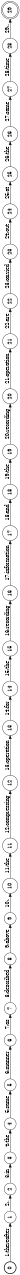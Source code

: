 digraph FST {
rankdir = LR;
size = "8.5,11";
label = "";
center = 1;
orientation = Landscape;
ranksep = "0.4";
nodesep = "0.25";
0 [label = "0", shape = circle, style = bold, fontsize = 14]
	0 -> 1 [label = "1:thereafter", fontsize = 14];
1 [label = "1", shape = circle, style = solid, fontsize = 14]
	1 -> 2 [label = "2:,", fontsize = 14];
2 [label = "2", shape = circle, style = solid, fontsize = 14]
	2 -> 3 [label = "3:in", fontsize = 14];
3 [label = "3", shape = circle, style = solid, fontsize = 14]
	3 -> 4 [label = "4:the", fontsize = 14];
4 [label = "4", shape = circle, style = solid, fontsize = 14]
	4 -> 5 [label = "5:same", fontsize = 14];
5 [label = "5", shape = circle, style = solid, fontsize = 14]
	5 -> 6 [label = "6:manner", fontsize = 14];
6 [label = "6", shape = circle, style = solid, fontsize = 14]
	6 -> 7 [label = "7:as", fontsize = 14];
7 [label = "7", shape = circle, style = solid, fontsize = 14]
	7 -> 8 [label = "8:described", fontsize = 14];
8 [label = "8", shape = circle, style = solid, fontsize = 14]
	8 -> 9 [label = "9:above", fontsize = 14];
9 [label = "9", shape = circle, style = solid, fontsize = 14]
	9 -> 10 [label = "10:,", fontsize = 14];
10 [label = "10", shape = circle, style = solid, fontsize = 14]
	10 -> 11 [label = "11:the", fontsize = 14];
11 [label = "11", shape = circle, style = solid, fontsize = 14]
	11 -> 12 [label = "12:compressing", fontsize = 14];
12 [label = "12", shape = circle, style = solid, fontsize = 14]
	12 -> 13 [label = "13:operation", fontsize = 14];
13 [label = "13", shape = circle, style = solid, fontsize = 14]
	13 -> 14 [label = "14:for", fontsize = 14];
14 [label = "14", shape = circle, style = solid, fontsize = 14]
	14 -> 15 [label = "15:the", fontsize = 14];
15 [label = "15", shape = circle, style = solid, fontsize = 14]
	15 -> 16 [label = "16:recording", fontsize = 14];
16 [label = "16", shape = circle, style = solid, fontsize = 14]
	16 -> 17 [label = "17:information", fontsize = 14];
17 [label = "17", shape = circle, style = solid, fontsize = 14]
	17 -> 18 [label = "18:and", fontsize = 14];
18 [label = "18", shape = circle, style = solid, fontsize = 14]
	18 -> 19 [label = "19:the", fontsize = 14];
19 [label = "19", shape = circle, style = solid, fontsize = 14]
	19 -> 20 [label = "20:recording", fontsize = 14];
20 [label = "20", shape = circle, style = solid, fontsize = 14]
	20 -> 21 [label = "21:operation", fontsize = 14];
21 [label = "21", shape = circle, style = solid, fontsize = 14]
	21 -> 22 [label = "22:are", fontsize = 14];
22 [label = "22", shape = circle, style = solid, fontsize = 14]
	22 -> 23 [label = "23:carried", fontsize = 14];
23 [label = "23", shape = circle, style = solid, fontsize = 14]
	23 -> 24 [label = "24:out", fontsize = 14];
24 [label = "24", shape = circle, style = solid, fontsize = 14]
	24 -> 25 [label = "25:at", fontsize = 14];
25 [label = "25", shape = circle, style = solid, fontsize = 14]
	25 -> 26 [label = "26:the", fontsize = 14];
26 [label = "26", shape = circle, style = solid, fontsize = 14]
	26 -> 27 [label = "27:same", fontsize = 14];
27 [label = "27", shape = circle, style = solid, fontsize = 14]
	27 -> 28 [label = "28:time", fontsize = 14];
28 [label = "28", shape = circle, style = solid, fontsize = 14]
	28 -> 29 [label = "29:.", fontsize = 14];
29 [label = "29", shape = doublecircle, style = solid, fontsize = 14]
}
